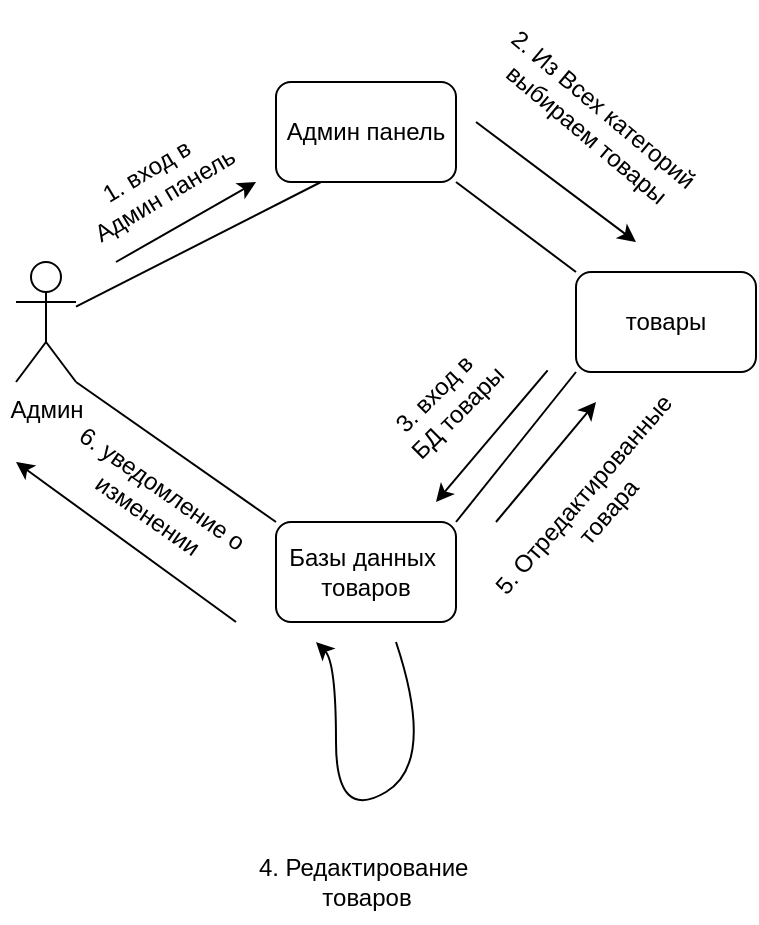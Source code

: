 <mxfile version="20.0.4" type="device"><diagram id="zazitcOv8c4SVSyqOq0I" name="Страница 1"><mxGraphModel dx="997" dy="619" grid="1" gridSize="10" guides="1" tooltips="1" connect="1" arrows="1" fold="1" page="1" pageScale="1" pageWidth="3300" pageHeight="2339" math="0" shadow="0"><root><mxCell id="0"/><mxCell id="1" parent="0"/><mxCell id="Khyd3b5vhkUeiVeS-Mp6-1" value="Админ" style="shape=umlActor;verticalLabelPosition=bottom;verticalAlign=top;html=1;outlineConnect=0;" parent="1" vertex="1"><mxGeometry x="940" y="320" width="30" height="60" as="geometry"/></mxCell><mxCell id="Khyd3b5vhkUeiVeS-Mp6-2" value="Админ панель" style="rounded=1;whiteSpace=wrap;html=1;" parent="1" vertex="1"><mxGeometry x="1070" y="230" width="90" height="50" as="geometry"/></mxCell><mxCell id="Khyd3b5vhkUeiVeS-Mp6-4" value="товары" style="rounded=1;whiteSpace=wrap;html=1;" parent="1" vertex="1"><mxGeometry x="1220" y="325" width="90" height="50" as="geometry"/></mxCell><mxCell id="Khyd3b5vhkUeiVeS-Mp6-5" value="Базы данных&amp;nbsp;&lt;br&gt;товаров" style="rounded=1;whiteSpace=wrap;html=1;" parent="1" vertex="1"><mxGeometry x="1070" y="450" width="90" height="50" as="geometry"/></mxCell><mxCell id="Khyd3b5vhkUeiVeS-Mp6-7" value="" style="endArrow=classic;html=1;rounded=0;" parent="1" edge="1"><mxGeometry width="50" height="50" relative="1" as="geometry"><mxPoint x="990" y="320" as="sourcePoint"/><mxPoint x="1060" y="280" as="targetPoint"/></mxGeometry></mxCell><mxCell id="Khyd3b5vhkUeiVeS-Mp6-8" value="" style="endArrow=classic;html=1;rounded=0;" parent="1" edge="1"><mxGeometry width="50" height="50" relative="1" as="geometry"><mxPoint x="1170" y="250" as="sourcePoint"/><mxPoint x="1250" y="310" as="targetPoint"/></mxGeometry></mxCell><mxCell id="Khyd3b5vhkUeiVeS-Mp6-9" value="" style="endArrow=classic;html=1;rounded=0;exitX=1.089;exitY=1.119;exitDx=0;exitDy=0;exitPerimeter=0;" parent="1" source="Khyd3b5vhkUeiVeS-Mp6-14" edge="1"><mxGeometry width="50" height="50" relative="1" as="geometry"><mxPoint x="1210" y="380" as="sourcePoint"/><mxPoint x="1150" y="440" as="targetPoint"/></mxGeometry></mxCell><mxCell id="Khyd3b5vhkUeiVeS-Mp6-11" value="" style="endArrow=none;html=1;rounded=0;startArrow=classic;startFill=1;endFill=0;" parent="1" edge="1"><mxGeometry width="50" height="50" relative="1" as="geometry"><mxPoint x="1230" y="390" as="sourcePoint"/><mxPoint x="1180" y="450" as="targetPoint"/></mxGeometry></mxCell><mxCell id="Khyd3b5vhkUeiVeS-Mp6-12" value="1. вход в&amp;nbsp;&lt;br&gt;Админ панель" style="text;html=1;align=center;verticalAlign=middle;resizable=0;points=[];autosize=1;strokeColor=none;fillColor=none;rotation=-31;" parent="1" vertex="1"><mxGeometry x="960" y="260" width="100" height="40" as="geometry"/></mxCell><mxCell id="Khyd3b5vhkUeiVeS-Mp6-13" value="2. Из Всех категорий&amp;nbsp;&lt;br&gt;выбираем товары" style="text;html=1;align=center;verticalAlign=middle;resizable=0;points=[];autosize=1;strokeColor=none;fillColor=none;rotation=40;" parent="1" vertex="1"><mxGeometry x="1160" y="230" width="140" height="40" as="geometry"/></mxCell><mxCell id="Khyd3b5vhkUeiVeS-Mp6-14" value="3. вход в&amp;nbsp;&lt;br&gt;БД товары" style="text;html=1;align=center;verticalAlign=middle;resizable=0;points=[];autosize=1;strokeColor=none;fillColor=none;rotation=-45;" parent="1" vertex="1"><mxGeometry x="1115" y="370" width="80" height="40" as="geometry"/></mxCell><mxCell id="Khyd3b5vhkUeiVeS-Mp6-15" value="5. Отредактированные&amp;nbsp;&lt;br&gt;товара" style="text;html=1;align=center;verticalAlign=middle;resizable=0;points=[];autosize=1;strokeColor=none;fillColor=none;rotation=-49;" parent="1" vertex="1"><mxGeometry x="1155" y="420" width="150" height="40" as="geometry"/></mxCell><mxCell id="Khyd3b5vhkUeiVeS-Mp6-16" value="" style="curved=1;endArrow=classic;html=1;rounded=0;" parent="1" edge="1"><mxGeometry width="50" height="50" relative="1" as="geometry"><mxPoint x="1130" y="510" as="sourcePoint"/><mxPoint x="1090" y="510" as="targetPoint"/><Array as="points"><mxPoint x="1150" y="570"/><mxPoint x="1100" y="600"/><mxPoint x="1100" y="520"/></Array></mxGeometry></mxCell><mxCell id="Khyd3b5vhkUeiVeS-Mp6-17" value="4. Редактирование&amp;nbsp;&lt;br&gt;товаров" style="text;html=1;align=center;verticalAlign=middle;resizable=0;points=[];autosize=1;strokeColor=none;fillColor=none;rotation=0;" parent="1" vertex="1"><mxGeometry x="1050" y="610" width="130" height="40" as="geometry"/></mxCell><mxCell id="Khyd3b5vhkUeiVeS-Mp6-18" value="" style="endArrow=none;html=1;rounded=0;entryX=0.25;entryY=1;entryDx=0;entryDy=0;" parent="1" source="Khyd3b5vhkUeiVeS-Mp6-1" target="Khyd3b5vhkUeiVeS-Mp6-2" edge="1"><mxGeometry width="50" height="50" relative="1" as="geometry"><mxPoint x="1030" y="370" as="sourcePoint"/><mxPoint x="1080" y="320" as="targetPoint"/></mxGeometry></mxCell><mxCell id="Khyd3b5vhkUeiVeS-Mp6-19" value="" style="endArrow=none;html=1;rounded=0;entryX=0;entryY=0;entryDx=0;entryDy=0;exitX=1;exitY=1;exitDx=0;exitDy=0;" parent="1" source="Khyd3b5vhkUeiVeS-Mp6-2" target="Khyd3b5vhkUeiVeS-Mp6-4" edge="1"><mxGeometry width="50" height="50" relative="1" as="geometry"><mxPoint x="1110" y="370" as="sourcePoint"/><mxPoint x="1160" y="320" as="targetPoint"/></mxGeometry></mxCell><mxCell id="Khyd3b5vhkUeiVeS-Mp6-20" value="" style="endArrow=none;html=1;rounded=0;entryX=0;entryY=1;entryDx=0;entryDy=0;exitX=1;exitY=0;exitDx=0;exitDy=0;" parent="1" source="Khyd3b5vhkUeiVeS-Mp6-5" target="Khyd3b5vhkUeiVeS-Mp6-4" edge="1"><mxGeometry width="50" height="50" relative="1" as="geometry"><mxPoint x="1160" y="430" as="sourcePoint"/><mxPoint x="1210" y="380" as="targetPoint"/></mxGeometry></mxCell><mxCell id="Khyd3b5vhkUeiVeS-Mp6-21" value="" style="endArrow=none;html=1;rounded=0;entryX=0;entryY=0;entryDx=0;entryDy=0;exitX=1;exitY=1;exitDx=0;exitDy=0;exitPerimeter=0;" parent="1" source="Khyd3b5vhkUeiVeS-Mp6-1" target="Khyd3b5vhkUeiVeS-Mp6-5" edge="1"><mxGeometry width="50" height="50" relative="1" as="geometry"><mxPoint x="985" y="480" as="sourcePoint"/><mxPoint x="1035" y="430" as="targetPoint"/></mxGeometry></mxCell><mxCell id="Khyd3b5vhkUeiVeS-Mp6-22" value="6. уведомление о&amp;nbsp;&lt;br&gt;изменении" style="text;html=1;align=center;verticalAlign=middle;resizable=0;points=[];autosize=1;strokeColor=none;fillColor=none;rotation=35;" parent="1" vertex="1"><mxGeometry x="950" y="420" width="120" height="40" as="geometry"/></mxCell><mxCell id="Khyd3b5vhkUeiVeS-Mp6-23" value="" style="endArrow=classic;html=1;rounded=0;" parent="1" edge="1"><mxGeometry width="50" height="50" relative="1" as="geometry"><mxPoint x="1050" y="500" as="sourcePoint"/><mxPoint x="940" y="420" as="targetPoint"/></mxGeometry></mxCell></root></mxGraphModel></diagram></mxfile>